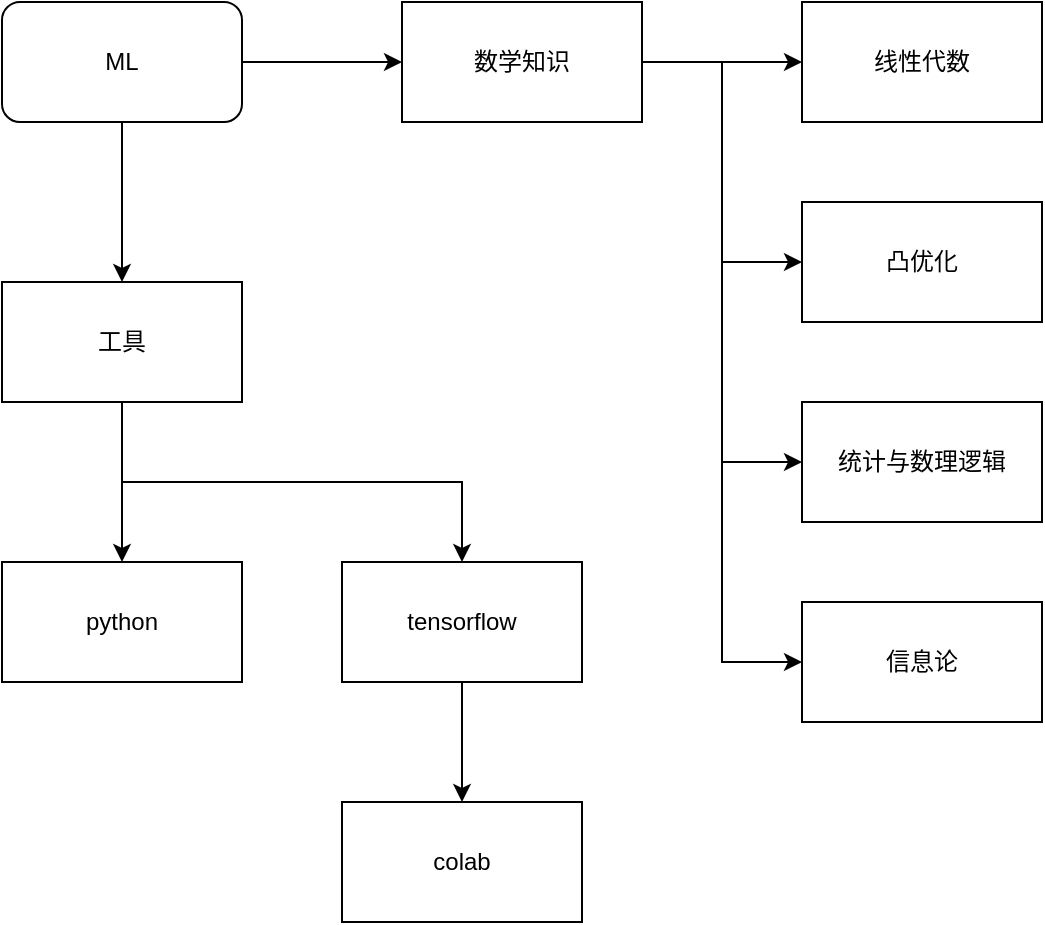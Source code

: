 <mxfile version="10.4.4" type="github"><diagram id="U8sLrnbJ0d5SuUCF31Ph" name="Page-1"><mxGraphModel dx="918" dy="515" grid="1" gridSize="10" guides="1" tooltips="1" connect="1" arrows="1" fold="1" page="1" pageScale="1" pageWidth="1169" pageHeight="827" math="0" shadow="0"><root><mxCell id="0"/><mxCell id="1" parent="0"/><mxCell id="o1ylFcZFHsLhKrD9utZj-3" value="" style="edgeStyle=orthogonalEdgeStyle;rounded=0;orthogonalLoop=1;jettySize=auto;html=1;" edge="1" parent="1" source="o1ylFcZFHsLhKrD9utZj-1" target="o1ylFcZFHsLhKrD9utZj-2"><mxGeometry relative="1" as="geometry"/></mxCell><mxCell id="o1ylFcZFHsLhKrD9utZj-13" value="" style="edgeStyle=orthogonalEdgeStyle;rounded=0;orthogonalLoop=1;jettySize=auto;html=1;" edge="1" parent="1" source="o1ylFcZFHsLhKrD9utZj-1" target="o1ylFcZFHsLhKrD9utZj-12"><mxGeometry relative="1" as="geometry"/></mxCell><mxCell id="o1ylFcZFHsLhKrD9utZj-1" value="ML" style="rounded=1;whiteSpace=wrap;html=1;" vertex="1" parent="1"><mxGeometry x="130" y="110" width="120" height="60" as="geometry"/></mxCell><mxCell id="o1ylFcZFHsLhKrD9utZj-15" value="" style="edgeStyle=orthogonalEdgeStyle;rounded=0;orthogonalLoop=1;jettySize=auto;html=1;" edge="1" parent="1" source="o1ylFcZFHsLhKrD9utZj-12" target="o1ylFcZFHsLhKrD9utZj-14"><mxGeometry relative="1" as="geometry"/></mxCell><mxCell id="o1ylFcZFHsLhKrD9utZj-20" style="edgeStyle=orthogonalEdgeStyle;rounded=0;orthogonalLoop=1;jettySize=auto;html=1;exitX=0.5;exitY=1;exitDx=0;exitDy=0;entryX=0.5;entryY=0;entryDx=0;entryDy=0;" edge="1" parent="1" source="o1ylFcZFHsLhKrD9utZj-12" target="o1ylFcZFHsLhKrD9utZj-19"><mxGeometry relative="1" as="geometry"/></mxCell><mxCell id="o1ylFcZFHsLhKrD9utZj-12" value="工具" style="rounded=0;whiteSpace=wrap;html=1;" vertex="1" parent="1"><mxGeometry x="130" y="250" width="120" height="60" as="geometry"/></mxCell><mxCell id="o1ylFcZFHsLhKrD9utZj-14" value="python" style="rounded=0;whiteSpace=wrap;html=1;" vertex="1" parent="1"><mxGeometry x="130" y="390" width="120" height="60" as="geometry"/></mxCell><mxCell id="o1ylFcZFHsLhKrD9utZj-5" value="" style="edgeStyle=orthogonalEdgeStyle;rounded=0;orthogonalLoop=1;jettySize=auto;html=1;" edge="1" parent="1" source="o1ylFcZFHsLhKrD9utZj-2" target="o1ylFcZFHsLhKrD9utZj-4"><mxGeometry relative="1" as="geometry"/></mxCell><mxCell id="o1ylFcZFHsLhKrD9utZj-6" style="edgeStyle=orthogonalEdgeStyle;rounded=0;orthogonalLoop=1;jettySize=auto;html=1;exitX=1;exitY=0.5;exitDx=0;exitDy=0;entryX=0;entryY=0.5;entryDx=0;entryDy=0;" edge="1" parent="1" source="o1ylFcZFHsLhKrD9utZj-2" target="o1ylFcZFHsLhKrD9utZj-7"><mxGeometry relative="1" as="geometry"><mxPoint x="460" y="260" as="targetPoint"/></mxGeometry></mxCell><mxCell id="o1ylFcZFHsLhKrD9utZj-10" style="edgeStyle=orthogonalEdgeStyle;rounded=0;orthogonalLoop=1;jettySize=auto;html=1;exitX=1;exitY=0.5;exitDx=0;exitDy=0;entryX=0;entryY=0.5;entryDx=0;entryDy=0;" edge="1" parent="1" source="o1ylFcZFHsLhKrD9utZj-2" target="o1ylFcZFHsLhKrD9utZj-8"><mxGeometry relative="1" as="geometry"/></mxCell><mxCell id="o1ylFcZFHsLhKrD9utZj-11" style="edgeStyle=orthogonalEdgeStyle;rounded=0;orthogonalLoop=1;jettySize=auto;html=1;exitX=1;exitY=0.5;exitDx=0;exitDy=0;entryX=0;entryY=0.5;entryDx=0;entryDy=0;" edge="1" parent="1" source="o1ylFcZFHsLhKrD9utZj-2" target="o1ylFcZFHsLhKrD9utZj-9"><mxGeometry relative="1" as="geometry"/></mxCell><mxCell id="o1ylFcZFHsLhKrD9utZj-2" value="数学知识" style="rounded=0;whiteSpace=wrap;html=1;" vertex="1" parent="1"><mxGeometry x="330" y="110" width="120" height="60" as="geometry"/></mxCell><mxCell id="o1ylFcZFHsLhKrD9utZj-4" value="线性代数" style="rounded=0;whiteSpace=wrap;html=1;" vertex="1" parent="1"><mxGeometry x="530" y="110" width="120" height="60" as="geometry"/></mxCell><mxCell id="o1ylFcZFHsLhKrD9utZj-7" value="凸优化" style="rounded=0;whiteSpace=wrap;html=1;" vertex="1" parent="1"><mxGeometry x="530" y="210" width="120" height="60" as="geometry"/></mxCell><mxCell id="o1ylFcZFHsLhKrD9utZj-8" value="统计与数理逻辑" style="rounded=0;whiteSpace=wrap;html=1;" vertex="1" parent="1"><mxGeometry x="530" y="310" width="120" height="60" as="geometry"/></mxCell><mxCell id="o1ylFcZFHsLhKrD9utZj-9" value="信息论" style="rounded=0;whiteSpace=wrap;html=1;" vertex="1" parent="1"><mxGeometry x="530" y="410" width="120" height="60" as="geometry"/></mxCell><mxCell id="o1ylFcZFHsLhKrD9utZj-16" value="colab" style="rounded=0;whiteSpace=wrap;html=1;" vertex="1" parent="1"><mxGeometry x="300" y="510" width="120" height="60" as="geometry"/></mxCell><mxCell id="o1ylFcZFHsLhKrD9utZj-21" style="edgeStyle=orthogonalEdgeStyle;rounded=0;orthogonalLoop=1;jettySize=auto;html=1;exitX=0.5;exitY=1;exitDx=0;exitDy=0;entryX=0.5;entryY=0;entryDx=0;entryDy=0;" edge="1" parent="1" source="o1ylFcZFHsLhKrD9utZj-19" target="o1ylFcZFHsLhKrD9utZj-16"><mxGeometry relative="1" as="geometry"/></mxCell><mxCell id="o1ylFcZFHsLhKrD9utZj-19" value="tensorflow" style="rounded=0;whiteSpace=wrap;html=1;" vertex="1" parent="1"><mxGeometry x="300" y="390" width="120" height="60" as="geometry"/></mxCell></root></mxGraphModel></diagram></mxfile>